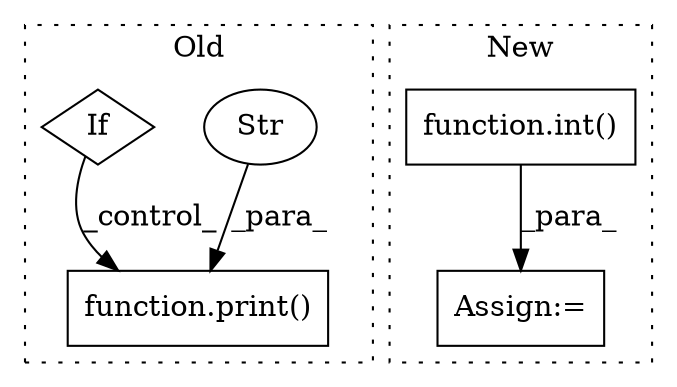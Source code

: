 digraph G {
subgraph cluster0 {
1 [label="function.print()" a="75" s="1254,1293" l="6,1" shape="box"];
4 [label="Str" a="66" s="1260" l="33" shape="ellipse"];
5 [label="If" a="96" s="227" l="3" shape="diamond"];
label = "Old";
style="dotted";
}
subgraph cluster1 {
2 [label="function.int()" a="75" s="1833,1857" l="4,1" shape="box"];
3 [label="Assign:=" a="68" s="1830" l="3" shape="box"];
label = "New";
style="dotted";
}
2 -> 3 [label="_para_"];
4 -> 1 [label="_para_"];
5 -> 1 [label="_control_"];
}